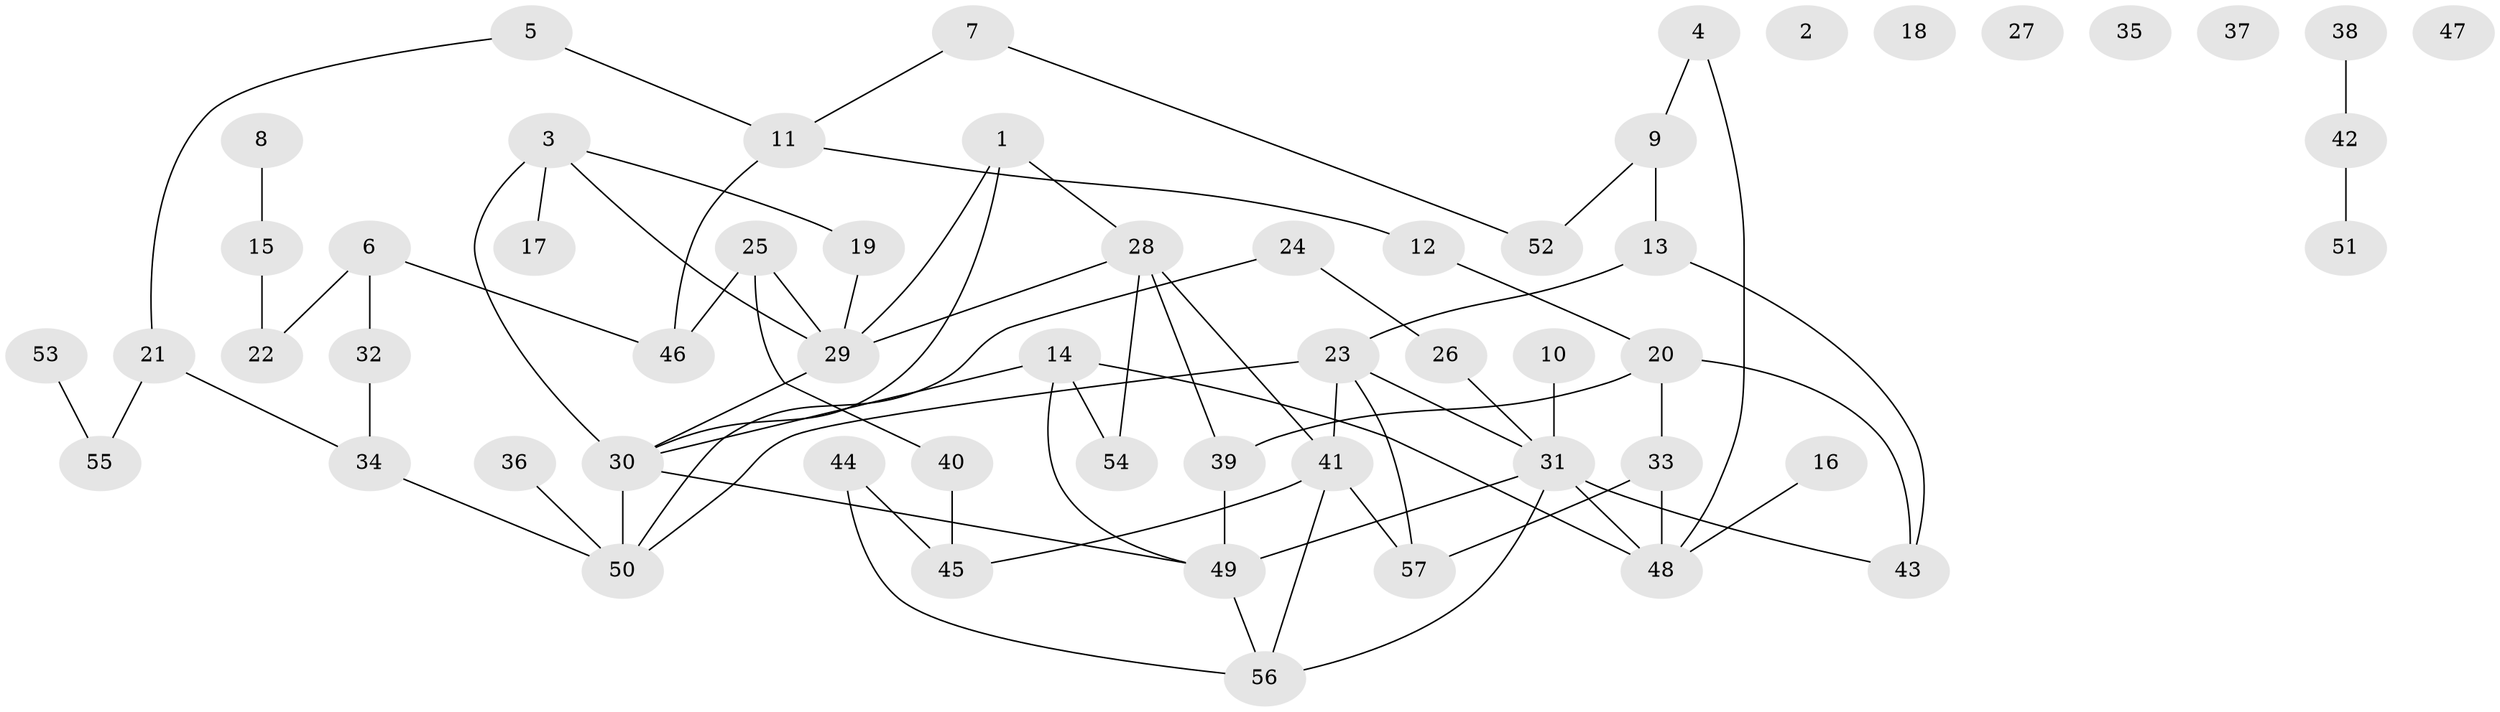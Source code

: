 // Generated by graph-tools (version 1.1) at 2025/25/03/09/25 03:25:20]
// undirected, 57 vertices, 74 edges
graph export_dot {
graph [start="1"]
  node [color=gray90,style=filled];
  1;
  2;
  3;
  4;
  5;
  6;
  7;
  8;
  9;
  10;
  11;
  12;
  13;
  14;
  15;
  16;
  17;
  18;
  19;
  20;
  21;
  22;
  23;
  24;
  25;
  26;
  27;
  28;
  29;
  30;
  31;
  32;
  33;
  34;
  35;
  36;
  37;
  38;
  39;
  40;
  41;
  42;
  43;
  44;
  45;
  46;
  47;
  48;
  49;
  50;
  51;
  52;
  53;
  54;
  55;
  56;
  57;
  1 -- 28;
  1 -- 29;
  1 -- 30;
  3 -- 17;
  3 -- 19;
  3 -- 29;
  3 -- 30;
  4 -- 9;
  4 -- 48;
  5 -- 11;
  5 -- 21;
  6 -- 22;
  6 -- 32;
  6 -- 46;
  7 -- 11;
  7 -- 52;
  8 -- 15;
  9 -- 13;
  9 -- 52;
  10 -- 31;
  11 -- 12;
  11 -- 46;
  12 -- 20;
  13 -- 23;
  13 -- 43;
  14 -- 30;
  14 -- 48;
  14 -- 49;
  14 -- 54;
  15 -- 22;
  16 -- 48;
  19 -- 29;
  20 -- 33;
  20 -- 39;
  20 -- 43;
  21 -- 34;
  21 -- 55;
  23 -- 31;
  23 -- 41;
  23 -- 50;
  23 -- 57;
  24 -- 26;
  24 -- 50;
  25 -- 29;
  25 -- 40;
  25 -- 46;
  26 -- 31;
  28 -- 29;
  28 -- 39;
  28 -- 41;
  28 -- 54;
  29 -- 30;
  30 -- 49;
  30 -- 50;
  31 -- 43;
  31 -- 48;
  31 -- 49;
  31 -- 56;
  32 -- 34;
  33 -- 48;
  33 -- 57;
  34 -- 50;
  36 -- 50;
  38 -- 42;
  39 -- 49;
  40 -- 45;
  41 -- 45;
  41 -- 56;
  41 -- 57;
  42 -- 51;
  44 -- 45;
  44 -- 56;
  49 -- 56;
  53 -- 55;
}
